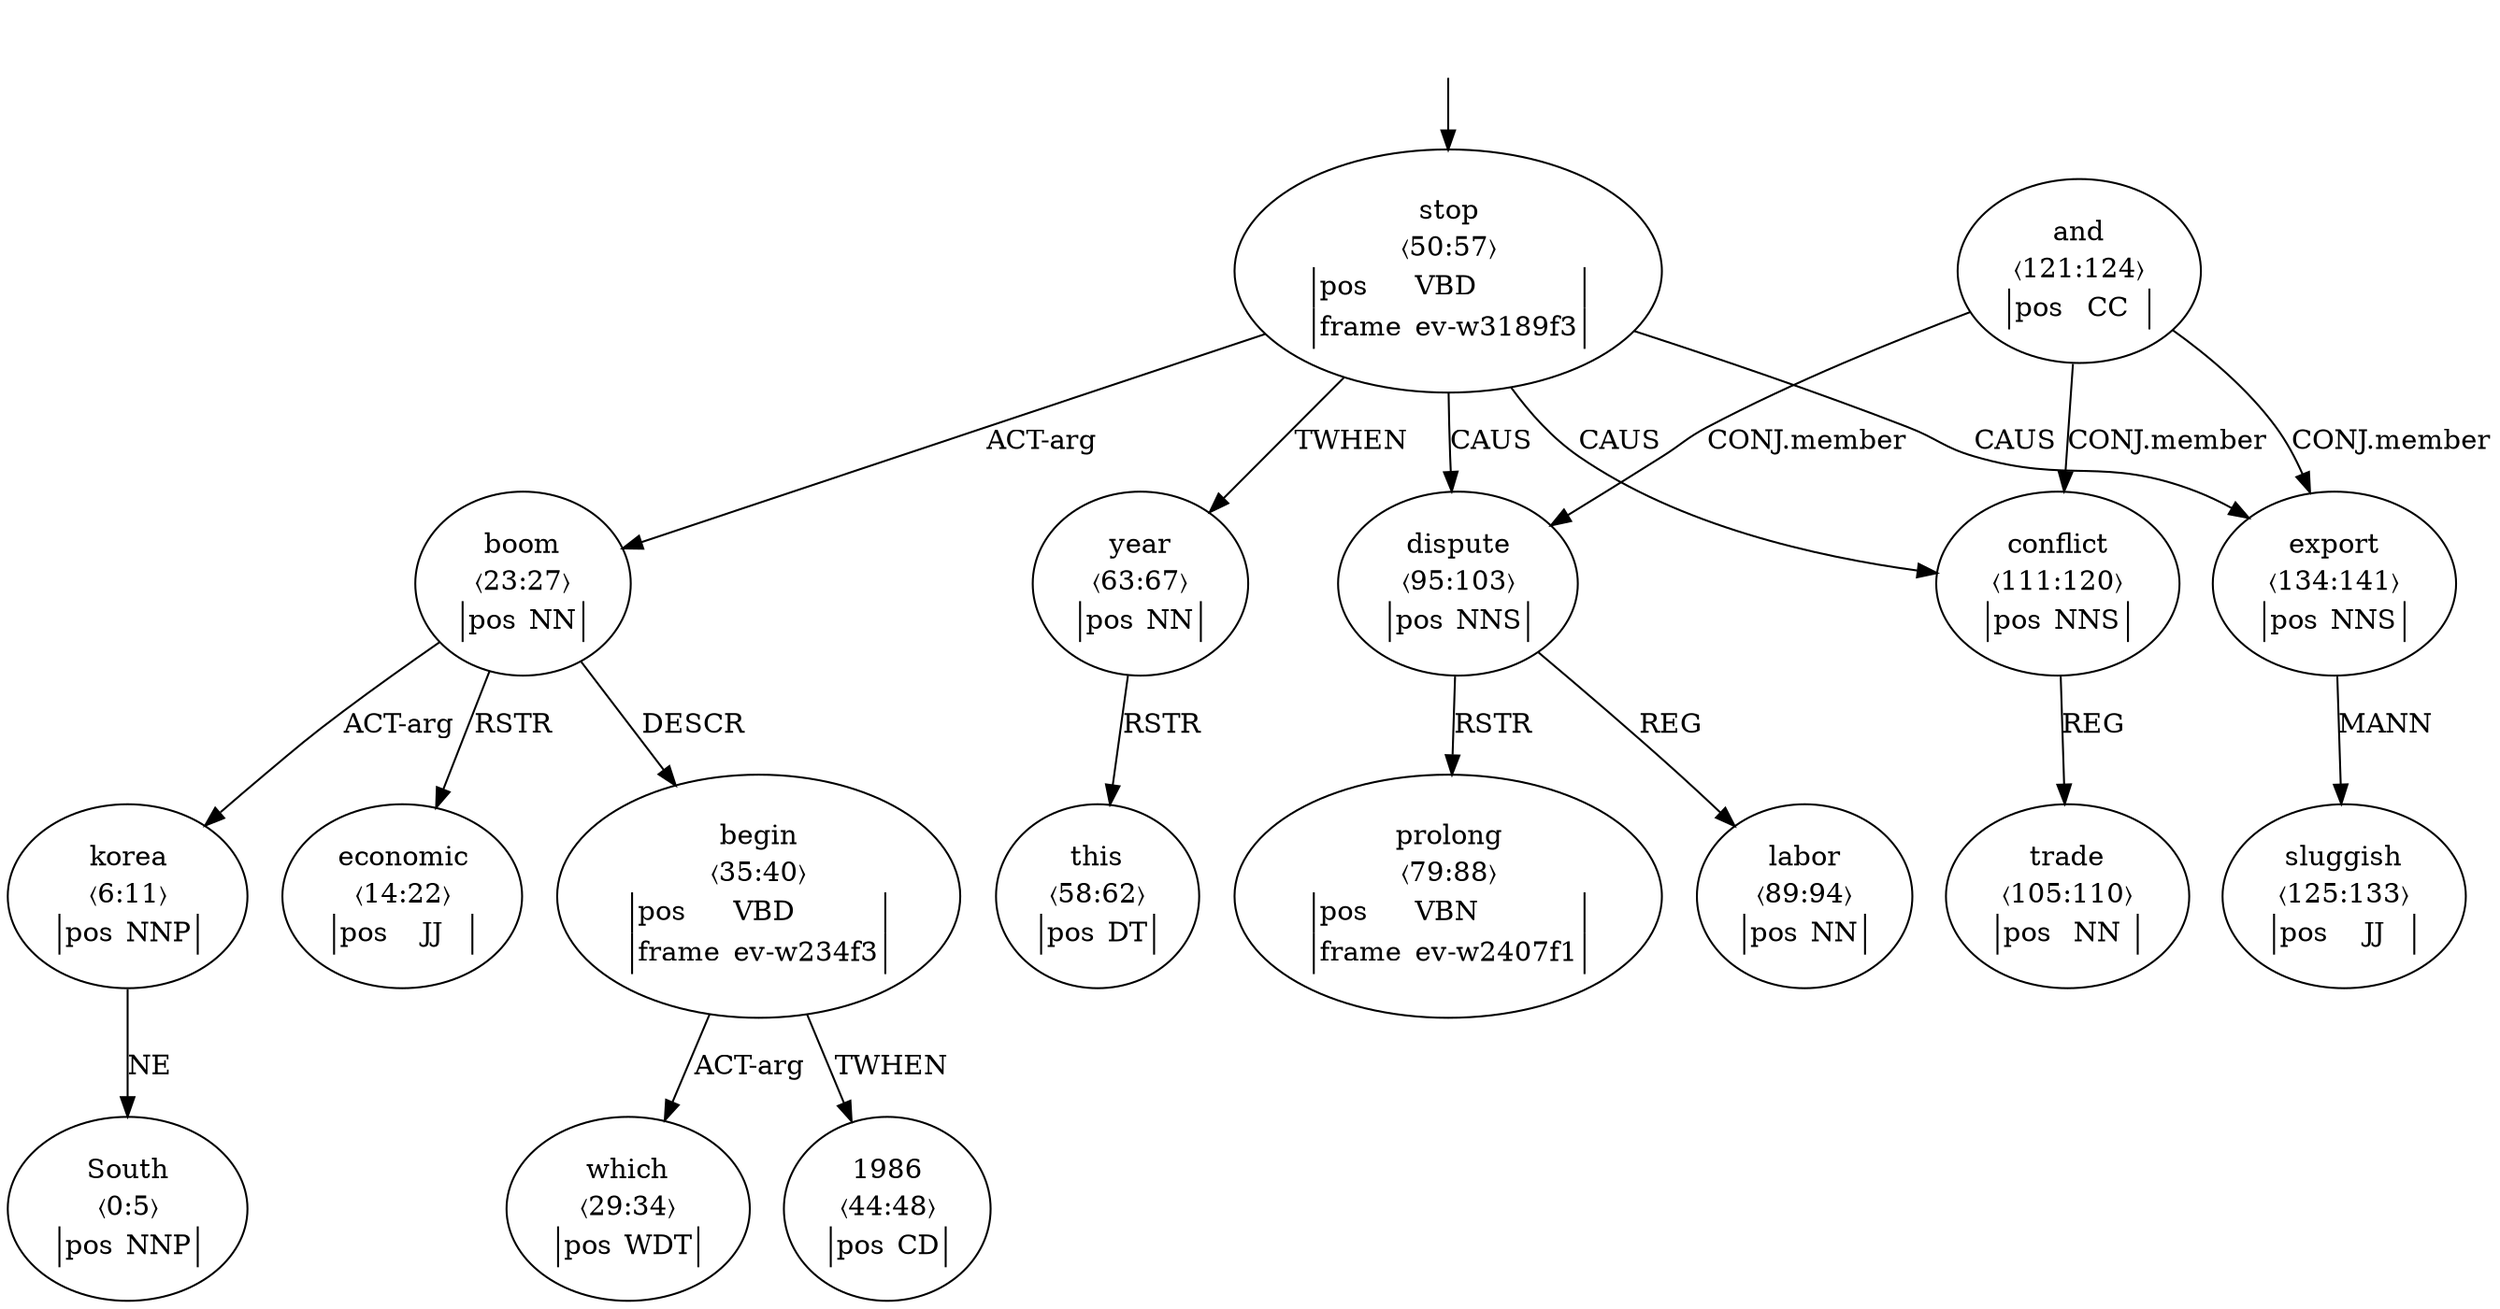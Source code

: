 digraph "20011004" {
  top [ style=invis ];
  top -> 11;
  0 [ label=<<table align="center" border="0" cellspacing="0"><tr><td colspan="2">South</td></tr><tr><td colspan="2">〈0:5〉</td></tr><tr><td sides="l" border="1" align="left">pos</td><td sides="r" border="1" align="left">NNP</td></tr></table>> ];
  1 [ label=<<table align="center" border="0" cellspacing="0"><tr><td colspan="2">korea</td></tr><tr><td colspan="2">〈6:11〉</td></tr><tr><td sides="l" border="1" align="left">pos</td><td sides="r" border="1" align="left">NNP</td></tr></table>> ];
  3 [ label=<<table align="center" border="0" cellspacing="0"><tr><td colspan="2">economic</td></tr><tr><td colspan="2">〈14:22〉</td></tr><tr><td sides="l" border="1" align="left">pos</td><td sides="r" border="1" align="left">JJ</td></tr></table>> ];
  4 [ label=<<table align="center" border="0" cellspacing="0"><tr><td colspan="2">boom</td></tr><tr><td colspan="2">〈23:27〉</td></tr><tr><td sides="l" border="1" align="left">pos</td><td sides="r" border="1" align="left">NN</td></tr></table>> ];
  6 [ label=<<table align="center" border="0" cellspacing="0"><tr><td colspan="2">which</td></tr><tr><td colspan="2">〈29:34〉</td></tr><tr><td sides="l" border="1" align="left">pos</td><td sides="r" border="1" align="left">WDT</td></tr></table>> ];
  7 [ label=<<table align="center" border="0" cellspacing="0"><tr><td colspan="2">begin</td></tr><tr><td colspan="2">〈35:40〉</td></tr><tr><td sides="l" border="1" align="left">pos</td><td sides="r" border="1" align="left">VBD</td></tr><tr><td sides="l" border="1" align="left">frame</td><td sides="r" border="1" align="left">ev-w234f3</td></tr></table>> ];
  9 [ label=<<table align="center" border="0" cellspacing="0"><tr><td colspan="2">1986</td></tr><tr><td colspan="2">〈44:48〉</td></tr><tr><td sides="l" border="1" align="left">pos</td><td sides="r" border="1" align="left">CD</td></tr></table>> ];
  11 [ label=<<table align="center" border="0" cellspacing="0"><tr><td colspan="2">stop</td></tr><tr><td colspan="2">〈50:57〉</td></tr><tr><td sides="l" border="1" align="left">pos</td><td sides="r" border="1" align="left">VBD</td></tr><tr><td sides="l" border="1" align="left">frame</td><td sides="r" border="1" align="left">ev-w3189f3</td></tr></table>> ];
  12 [ label=<<table align="center" border="0" cellspacing="0"><tr><td colspan="2">this</td></tr><tr><td colspan="2">〈58:62〉</td></tr><tr><td sides="l" border="1" align="left">pos</td><td sides="r" border="1" align="left">DT</td></tr></table>> ];
  13 [ label=<<table align="center" border="0" cellspacing="0"><tr><td colspan="2">year</td></tr><tr><td colspan="2">〈63:67〉</td></tr><tr><td sides="l" border="1" align="left">pos</td><td sides="r" border="1" align="left">NN</td></tr></table>> ];
  16 [ label=<<table align="center" border="0" cellspacing="0"><tr><td colspan="2">prolong</td></tr><tr><td colspan="2">〈79:88〉</td></tr><tr><td sides="l" border="1" align="left">pos</td><td sides="r" border="1" align="left">VBN</td></tr><tr><td sides="l" border="1" align="left">frame</td><td sides="r" border="1" align="left">ev-w2407f1</td></tr></table>> ];
  17 [ label=<<table align="center" border="0" cellspacing="0"><tr><td colspan="2">labor</td></tr><tr><td colspan="2">〈89:94〉</td></tr><tr><td sides="l" border="1" align="left">pos</td><td sides="r" border="1" align="left">NN</td></tr></table>> ];
  18 [ label=<<table align="center" border="0" cellspacing="0"><tr><td colspan="2">dispute</td></tr><tr><td colspan="2">〈95:103〉</td></tr><tr><td sides="l" border="1" align="left">pos</td><td sides="r" border="1" align="left">NNS</td></tr></table>> ];
  20 [ label=<<table align="center" border="0" cellspacing="0"><tr><td colspan="2">trade</td></tr><tr><td colspan="2">〈105:110〉</td></tr><tr><td sides="l" border="1" align="left">pos</td><td sides="r" border="1" align="left">NN</td></tr></table>> ];
  21 [ label=<<table align="center" border="0" cellspacing="0"><tr><td colspan="2">conflict</td></tr><tr><td colspan="2">〈111:120〉</td></tr><tr><td sides="l" border="1" align="left">pos</td><td sides="r" border="1" align="left">NNS</td></tr></table>> ];
  22 [ label=<<table align="center" border="0" cellspacing="0"><tr><td colspan="2">and</td></tr><tr><td colspan="2">〈121:124〉</td></tr><tr><td sides="l" border="1" align="left">pos</td><td sides="r" border="1" align="left">CC</td></tr></table>> ];
  23 [ label=<<table align="center" border="0" cellspacing="0"><tr><td colspan="2">sluggish</td></tr><tr><td colspan="2">〈125:133〉</td></tr><tr><td sides="l" border="1" align="left">pos</td><td sides="r" border="1" align="left">JJ</td></tr></table>> ];
  24 [ label=<<table align="center" border="0" cellspacing="0"><tr><td colspan="2">export</td></tr><tr><td colspan="2">〈134:141〉</td></tr><tr><td sides="l" border="1" align="left">pos</td><td sides="r" border="1" align="left">NNS</td></tr></table>> ];
  1 -> 0 [ label="NE" ];
  24 -> 23 [ label="MANN" ];
  11 -> 18 [ label="CAUS" ];
  22 -> 24 [ label="CONJ.member" ];
  13 -> 12 [ label="RSTR" ];
  4 -> 3 [ label="RSTR" ];
  11 -> 13 [ label="TWHEN" ];
  22 -> 21 [ label="CONJ.member" ];
  7 -> 9 [ label="TWHEN" ];
  18 -> 16 [ label="RSTR" ];
  7 -> 6 [ label="ACT-arg" ];
  4 -> 1 [ label="ACT-arg" ];
  11 -> 24 [ label="CAUS" ];
  18 -> 17 [ label="REG" ];
  21 -> 20 [ label="REG" ];
  4 -> 7 [ label="DESCR" ];
  22 -> 18 [ label="CONJ.member" ];
  11 -> 4 [ label="ACT-arg" ];
  11 -> 21 [ label="CAUS" ];
}

